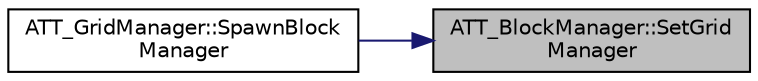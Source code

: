 digraph "ATT_BlockManager::SetGridManager"
{
 // LATEX_PDF_SIZE
  edge [fontname="Helvetica",fontsize="10",labelfontname="Helvetica",labelfontsize="10"];
  node [fontname="Helvetica",fontsize="10",shape=record];
  rankdir="RL";
  Node70 [label="ATT_BlockManager::SetGrid\lManager",height=0.2,width=0.4,color="black", fillcolor="grey75", style="filled", fontcolor="black",tooltip="Sets the GridManager variable and sets the size of all tile arrays."];
  Node70 -> Node71 [dir="back",color="midnightblue",fontsize="10",style="solid",fontname="Helvetica"];
  Node71 [label="ATT_GridManager::SpawnBlock\lManager",height=0.2,width=0.4,color="black", fillcolor="white", style="filled",URL="$class_a_t_t___grid_manager.html#aa5645338890f95f2d400420c29f82952",tooltip="Spawns a BlockManager object (there can only be one at all times)."];
}
